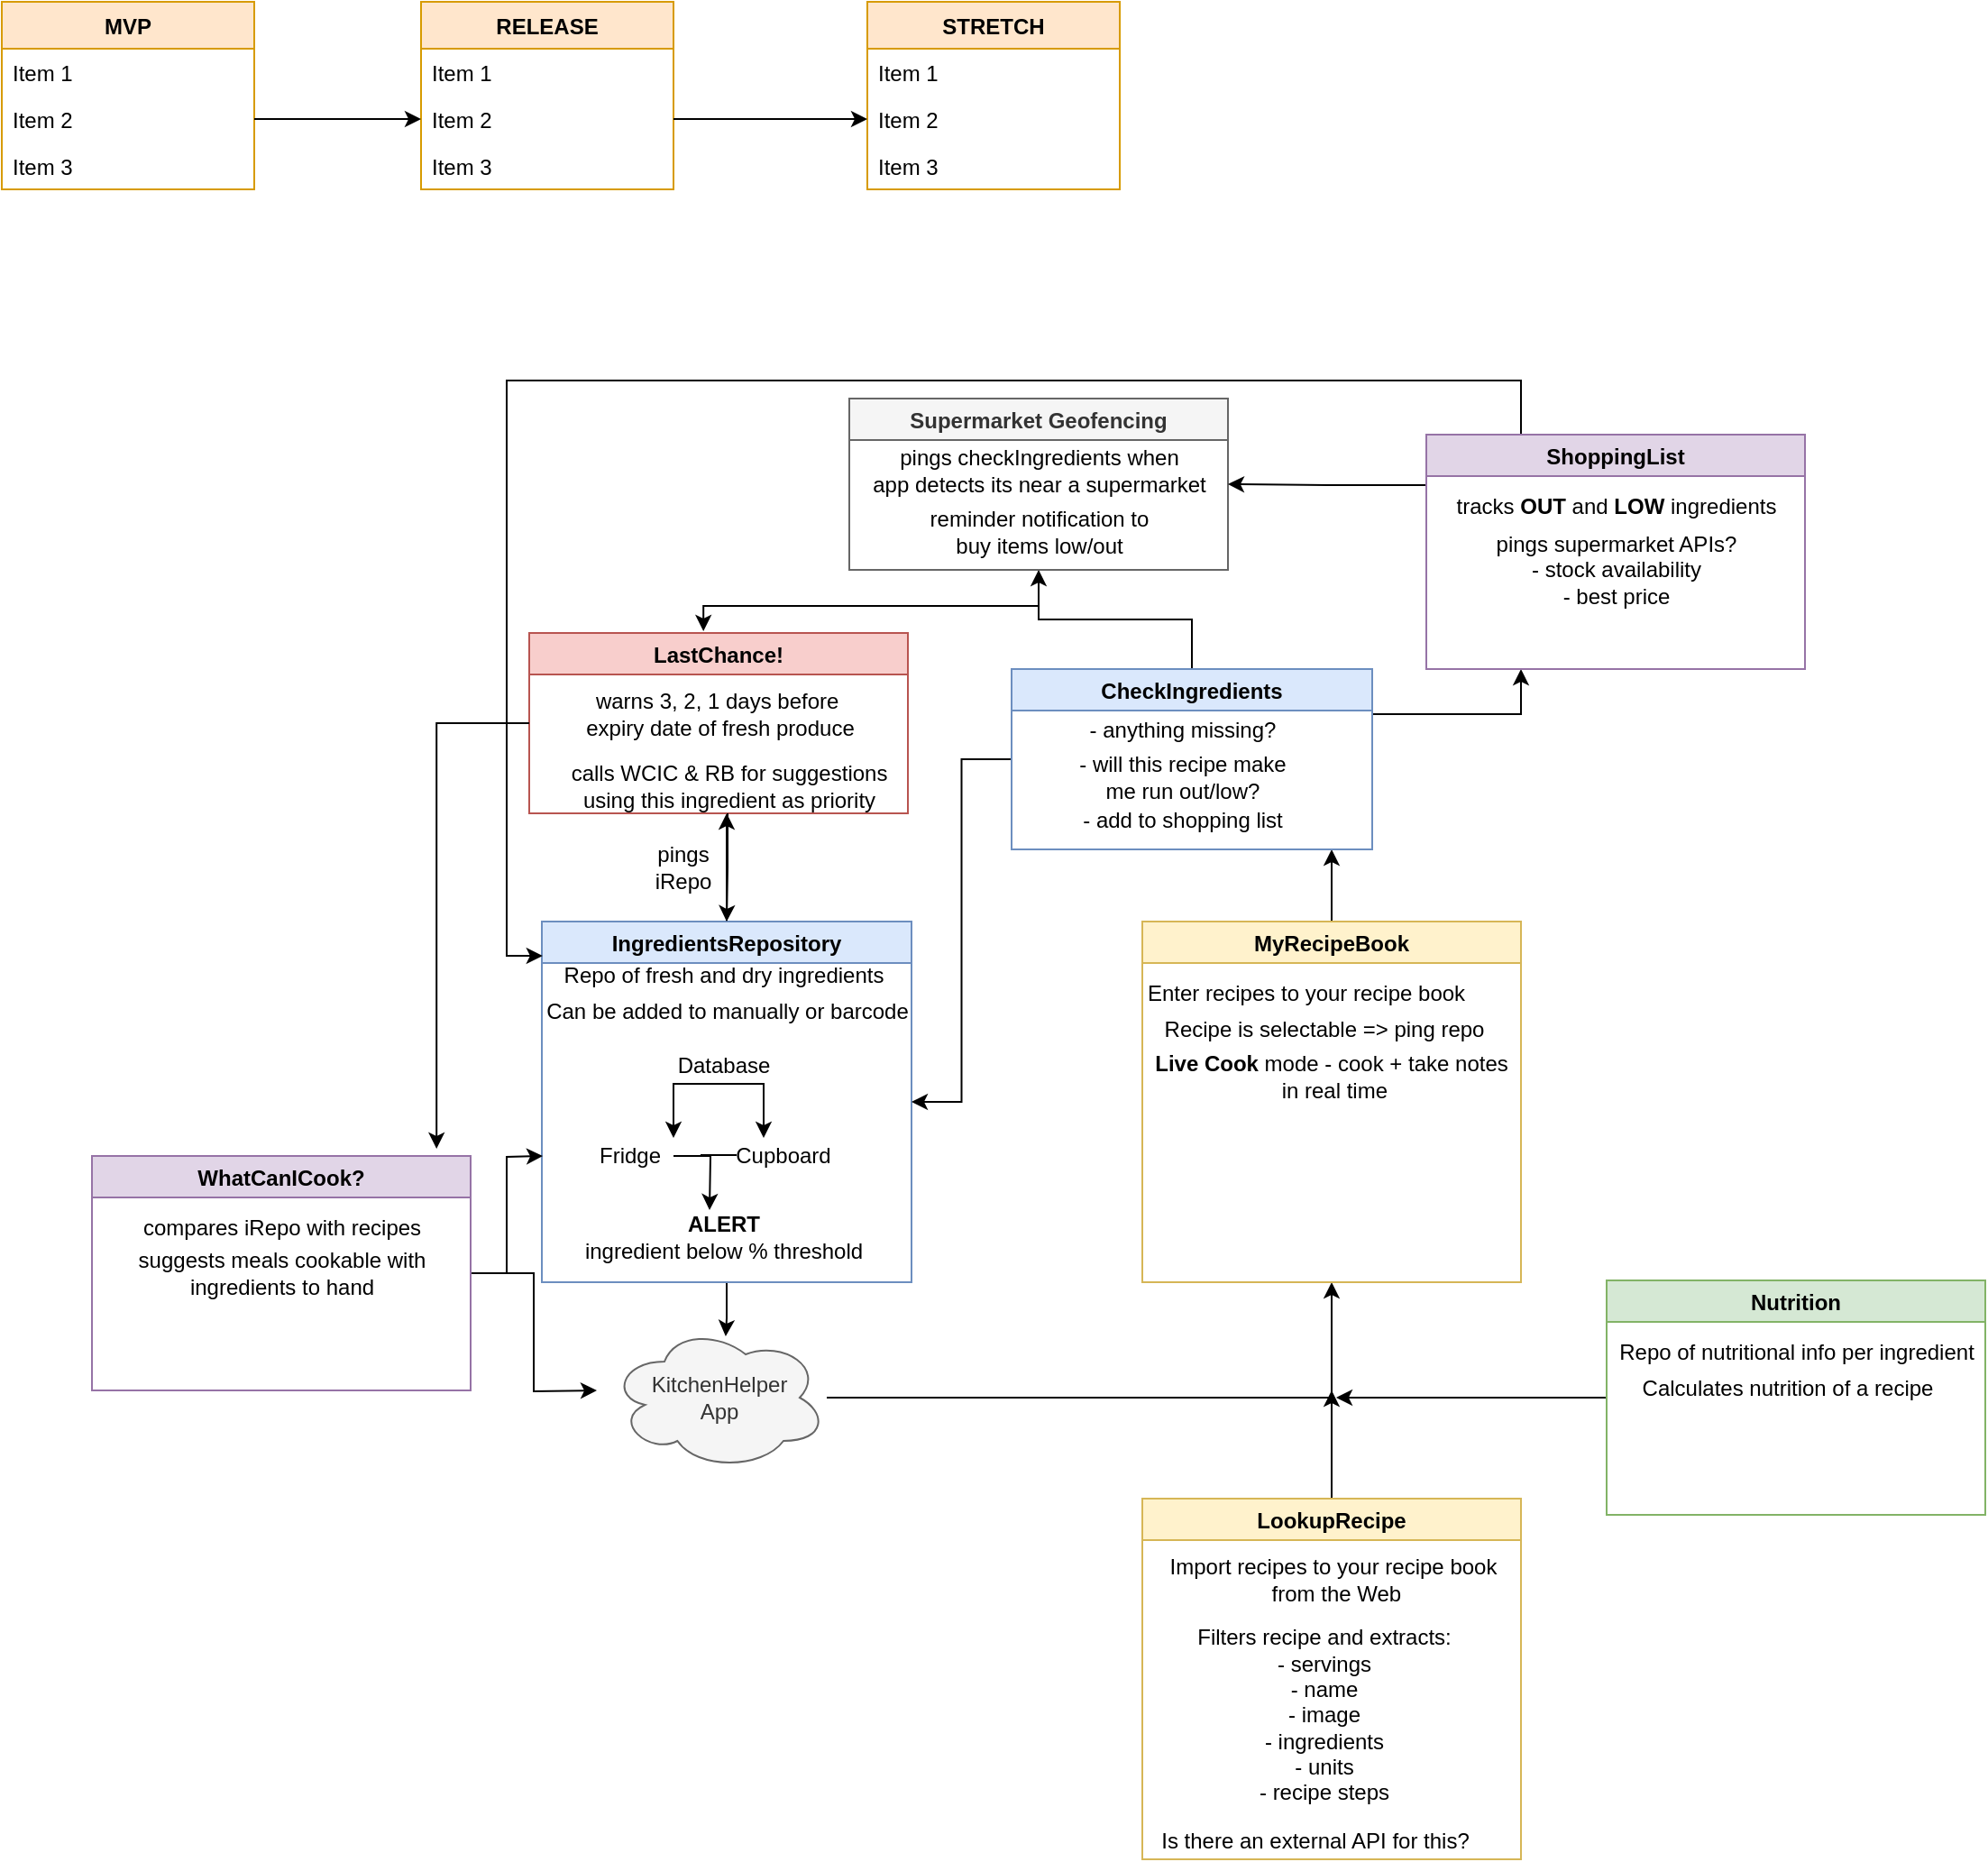 <mxfile version="14.8.0" type="github">
  <diagram id="C5RBs43oDa-KdzZeNtuy" name="Page-1">
    <mxGraphModel dx="2066" dy="1958" grid="1" gridSize="10" guides="1" tooltips="1" connect="1" arrows="1" fold="1" page="1" pageScale="1" pageWidth="1169" pageHeight="827" math="0" shadow="0">
      <root>
        <mxCell id="WIyWlLk6GJQsqaUBKTNV-0" />
        <mxCell id="WIyWlLk6GJQsqaUBKTNV-1" parent="WIyWlLk6GJQsqaUBKTNV-0" />
        <mxCell id="CvALPrKDwg2GNkAODaw3-17" style="edgeStyle=orthogonalEdgeStyle;rounded=0;orthogonalLoop=1;jettySize=auto;html=1;" edge="1" parent="WIyWlLk6GJQsqaUBKTNV-1" source="CvALPrKDwg2GNkAODaw3-0" target="CvALPrKDwg2GNkAODaw3-18">
          <mxGeometry relative="1" as="geometry">
            <mxPoint x="662.5" y="310" as="targetPoint" />
          </mxGeometry>
        </mxCell>
        <mxCell id="CvALPrKDwg2GNkAODaw3-0" value="KitchenHelper&lt;br&gt;App" style="ellipse;shape=cloud;whiteSpace=wrap;html=1;fillColor=#f5f5f5;strokeColor=#666666;fontColor=#333333;" vertex="1" parent="WIyWlLk6GJQsqaUBKTNV-1">
          <mxGeometry x="387.5" y="334" width="120" height="80" as="geometry" />
        </mxCell>
        <mxCell id="CvALPrKDwg2GNkAODaw3-16" style="edgeStyle=orthogonalEdgeStyle;rounded=0;orthogonalLoop=1;jettySize=auto;html=1;entryX=0.533;entryY=0.075;entryDx=0;entryDy=0;entryPerimeter=0;" edge="1" parent="WIyWlLk6GJQsqaUBKTNV-1" source="CvALPrKDwg2GNkAODaw3-2" target="CvALPrKDwg2GNkAODaw3-0">
          <mxGeometry relative="1" as="geometry" />
        </mxCell>
        <mxCell id="CvALPrKDwg2GNkAODaw3-68" style="edgeStyle=orthogonalEdgeStyle;rounded=0;orthogonalLoop=1;jettySize=auto;html=1;" edge="1" parent="WIyWlLk6GJQsqaUBKTNV-1" source="CvALPrKDwg2GNkAODaw3-2">
          <mxGeometry relative="1" as="geometry">
            <mxPoint x="452" y="50" as="targetPoint" />
          </mxGeometry>
        </mxCell>
        <mxCell id="CvALPrKDwg2GNkAODaw3-2" value="IngredientsRepository" style="swimlane;fillColor=#dae8fc;strokeColor=#6c8ebf;" vertex="1" parent="WIyWlLk6GJQsqaUBKTNV-1">
          <mxGeometry x="349.5" y="110" width="205" height="200" as="geometry" />
        </mxCell>
        <mxCell id="CvALPrKDwg2GNkAODaw3-3" value="Database" style="text;html=1;align=center;verticalAlign=middle;resizable=0;points=[];autosize=1;strokeColor=none;" vertex="1" parent="CvALPrKDwg2GNkAODaw3-2">
          <mxGeometry x="65" y="70" width="70" height="20" as="geometry" />
        </mxCell>
        <mxCell id="CvALPrKDwg2GNkAODaw3-15" value="&lt;b&gt;ALERT&lt;/b&gt;&lt;br&gt;ingredient below % threshold" style="text;html=1;align=center;verticalAlign=middle;resizable=0;points=[];autosize=1;strokeColor=none;" vertex="1" parent="CvALPrKDwg2GNkAODaw3-2">
          <mxGeometry x="15" y="160" width="170" height="30" as="geometry" />
        </mxCell>
        <mxCell id="CvALPrKDwg2GNkAODaw3-21" value="Repo of fresh and dry ingredients" style="text;html=1;align=center;verticalAlign=middle;resizable=0;points=[];autosize=1;strokeColor=none;" vertex="1" parent="CvALPrKDwg2GNkAODaw3-2">
          <mxGeometry x="5" y="20" width="190" height="20" as="geometry" />
        </mxCell>
        <mxCell id="CvALPrKDwg2GNkAODaw3-22" value="Can be added to manually or barcode" style="text;html=1;align=center;verticalAlign=middle;resizable=0;points=[];autosize=1;strokeColor=none;" vertex="1" parent="CvALPrKDwg2GNkAODaw3-2">
          <mxGeometry x="-7.5" y="40" width="220" height="20" as="geometry" />
        </mxCell>
        <mxCell id="CvALPrKDwg2GNkAODaw3-6" style="edgeStyle=orthogonalEdgeStyle;rounded=0;orthogonalLoop=1;jettySize=auto;html=1;" edge="1" parent="WIyWlLk6GJQsqaUBKTNV-1">
          <mxGeometry relative="1" as="geometry">
            <mxPoint x="472.5" y="230" as="targetPoint" />
            <mxPoint x="447.5" y="200" as="sourcePoint" />
          </mxGeometry>
        </mxCell>
        <mxCell id="CvALPrKDwg2GNkAODaw3-7" style="edgeStyle=orthogonalEdgeStyle;rounded=0;orthogonalLoop=1;jettySize=auto;html=1;" edge="1" parent="WIyWlLk6GJQsqaUBKTNV-1">
          <mxGeometry relative="1" as="geometry">
            <mxPoint x="422.5" y="230" as="targetPoint" />
            <mxPoint x="447.5" y="200" as="sourcePoint" />
          </mxGeometry>
        </mxCell>
        <mxCell id="CvALPrKDwg2GNkAODaw3-10" style="edgeStyle=orthogonalEdgeStyle;rounded=0;orthogonalLoop=1;jettySize=auto;html=1;" edge="1" parent="WIyWlLk6GJQsqaUBKTNV-1" source="CvALPrKDwg2GNkAODaw3-8">
          <mxGeometry relative="1" as="geometry">
            <mxPoint x="442.5" y="270" as="targetPoint" />
          </mxGeometry>
        </mxCell>
        <mxCell id="CvALPrKDwg2GNkAODaw3-8" value="Fridge" style="text;html=1;align=center;verticalAlign=middle;resizable=0;points=[];autosize=1;strokeColor=none;" vertex="1" parent="WIyWlLk6GJQsqaUBKTNV-1">
          <mxGeometry x="372.5" y="230" width="50" height="20" as="geometry" />
        </mxCell>
        <mxCell id="CvALPrKDwg2GNkAODaw3-9" value="Cupboard" style="text;html=1;align=center;verticalAlign=middle;resizable=0;points=[];autosize=1;strokeColor=none;" vertex="1" parent="WIyWlLk6GJQsqaUBKTNV-1">
          <mxGeometry x="447.5" y="230" width="70" height="20" as="geometry" />
        </mxCell>
        <mxCell id="CvALPrKDwg2GNkAODaw3-13" value="" style="endArrow=none;html=1;" edge="1" parent="WIyWlLk6GJQsqaUBKTNV-1">
          <mxGeometry width="50" height="50" relative="1" as="geometry">
            <mxPoint x="437.5" y="239.5" as="sourcePoint" />
            <mxPoint x="457.5" y="239.5" as="targetPoint" />
          </mxGeometry>
        </mxCell>
        <mxCell id="CvALPrKDwg2GNkAODaw3-61" style="edgeStyle=orthogonalEdgeStyle;rounded=0;orthogonalLoop=1;jettySize=auto;html=1;" edge="1" parent="WIyWlLk6GJQsqaUBKTNV-1" source="CvALPrKDwg2GNkAODaw3-18">
          <mxGeometry relative="1" as="geometry">
            <mxPoint x="787.5" y="70" as="targetPoint" />
          </mxGeometry>
        </mxCell>
        <mxCell id="CvALPrKDwg2GNkAODaw3-18" value="MyRecipeBook" style="swimlane;fillColor=#fff2cc;strokeColor=#d6b656;" vertex="1" parent="WIyWlLk6GJQsqaUBKTNV-1">
          <mxGeometry x="682.5" y="110" width="210" height="200" as="geometry" />
        </mxCell>
        <mxCell id="CvALPrKDwg2GNkAODaw3-23" value="Recipe is selectable =&amp;gt; ping repo" style="text;html=1;align=center;verticalAlign=middle;resizable=0;points=[];autosize=1;strokeColor=none;" vertex="1" parent="CvALPrKDwg2GNkAODaw3-18">
          <mxGeometry x="5" y="50" width="190" height="20" as="geometry" />
        </mxCell>
        <mxCell id="CvALPrKDwg2GNkAODaw3-20" value="Enter recipes to your recipe book" style="text;html=1;align=center;verticalAlign=middle;resizable=0;points=[];autosize=1;strokeColor=none;" vertex="1" parent="CvALPrKDwg2GNkAODaw3-18">
          <mxGeometry x="-5" y="30" width="190" height="20" as="geometry" />
        </mxCell>
        <mxCell id="CvALPrKDwg2GNkAODaw3-32" value="&lt;b&gt;Live Cook&lt;/b&gt;&amp;nbsp;mode - cook + take notes&lt;br&gt;&amp;nbsp;in real time" style="text;html=1;align=center;verticalAlign=middle;resizable=0;points=[];autosize=1;strokeColor=none;" vertex="1" parent="CvALPrKDwg2GNkAODaw3-18">
          <mxGeometry x="-1" y="71" width="210" height="30" as="geometry" />
        </mxCell>
        <mxCell id="CvALPrKDwg2GNkAODaw3-37" style="edgeStyle=orthogonalEdgeStyle;rounded=0;orthogonalLoop=1;jettySize=auto;html=1;" edge="1" parent="WIyWlLk6GJQsqaUBKTNV-1" source="CvALPrKDwg2GNkAODaw3-33">
          <mxGeometry relative="1" as="geometry">
            <mxPoint x="787.5" y="370" as="targetPoint" />
          </mxGeometry>
        </mxCell>
        <mxCell id="CvALPrKDwg2GNkAODaw3-33" value="LookupRecipe" style="swimlane;fillColor=#fff2cc;strokeColor=#d6b656;" vertex="1" parent="WIyWlLk6GJQsqaUBKTNV-1">
          <mxGeometry x="682.5" y="430" width="210" height="200" as="geometry" />
        </mxCell>
        <mxCell id="CvALPrKDwg2GNkAODaw3-35" value="Import recipes to your recipe book&lt;br&gt;&amp;nbsp;from the Web" style="text;html=1;align=center;verticalAlign=middle;resizable=0;points=[];autosize=1;strokeColor=none;" vertex="1" parent="CvALPrKDwg2GNkAODaw3-33">
          <mxGeometry x="5" y="30" width="200" height="30" as="geometry" />
        </mxCell>
        <mxCell id="CvALPrKDwg2GNkAODaw3-38" value="Filters recipe and extracts:&lt;br&gt;- servings&lt;br&gt;- name&lt;br&gt;- image&lt;br&gt;- ingredients&lt;br&gt;- units&lt;br&gt;- recipe steps" style="text;html=1;align=center;verticalAlign=middle;resizable=0;points=[];autosize=1;strokeColor=none;" vertex="1" parent="CvALPrKDwg2GNkAODaw3-33">
          <mxGeometry x="20" y="70" width="160" height="100" as="geometry" />
        </mxCell>
        <mxCell id="CvALPrKDwg2GNkAODaw3-65" value="Is there an external API for this?" style="text;html=1;align=center;verticalAlign=middle;resizable=0;points=[];autosize=1;strokeColor=none;" vertex="1" parent="CvALPrKDwg2GNkAODaw3-33">
          <mxGeometry y="180" width="190" height="20" as="geometry" />
        </mxCell>
        <mxCell id="CvALPrKDwg2GNkAODaw3-44" style="edgeStyle=orthogonalEdgeStyle;rounded=0;orthogonalLoop=1;jettySize=auto;html=1;" edge="1" parent="WIyWlLk6GJQsqaUBKTNV-1" source="CvALPrKDwg2GNkAODaw3-39">
          <mxGeometry relative="1" as="geometry">
            <mxPoint x="790" y="374" as="targetPoint" />
          </mxGeometry>
        </mxCell>
        <mxCell id="CvALPrKDwg2GNkAODaw3-39" value="Nutrition" style="swimlane;fillColor=#d5e8d4;strokeColor=#82b366;" vertex="1" parent="WIyWlLk6GJQsqaUBKTNV-1">
          <mxGeometry x="940" y="309" width="210" height="130" as="geometry" />
        </mxCell>
        <mxCell id="CvALPrKDwg2GNkAODaw3-40" value="Calculates nutrition of a recipe" style="text;html=1;align=center;verticalAlign=middle;resizable=0;points=[];autosize=1;strokeColor=none;" vertex="1" parent="CvALPrKDwg2GNkAODaw3-39">
          <mxGeometry x="10" y="50" width="180" height="20" as="geometry" />
        </mxCell>
        <mxCell id="CvALPrKDwg2GNkAODaw3-41" value="Repo of nutritional info per ingredient" style="text;html=1;align=center;verticalAlign=middle;resizable=0;points=[];autosize=1;strokeColor=none;" vertex="1" parent="CvALPrKDwg2GNkAODaw3-39">
          <mxGeometry y="30" width="210" height="20" as="geometry" />
        </mxCell>
        <mxCell id="CvALPrKDwg2GNkAODaw3-54" style="edgeStyle=orthogonalEdgeStyle;rounded=0;orthogonalLoop=1;jettySize=auto;html=1;" edge="1" parent="WIyWlLk6GJQsqaUBKTNV-1" source="CvALPrKDwg2GNkAODaw3-45">
          <mxGeometry relative="1" as="geometry">
            <mxPoint x="350" y="240" as="targetPoint" />
          </mxGeometry>
        </mxCell>
        <mxCell id="CvALPrKDwg2GNkAODaw3-55" style="edgeStyle=orthogonalEdgeStyle;rounded=0;orthogonalLoop=1;jettySize=auto;html=1;" edge="1" parent="WIyWlLk6GJQsqaUBKTNV-1" source="CvALPrKDwg2GNkAODaw3-45">
          <mxGeometry relative="1" as="geometry">
            <mxPoint x="380" y="370" as="targetPoint" />
          </mxGeometry>
        </mxCell>
        <mxCell id="CvALPrKDwg2GNkAODaw3-45" value="WhatCanICook?" style="swimlane;fillColor=#e1d5e7;strokeColor=#9673a6;" vertex="1" parent="WIyWlLk6GJQsqaUBKTNV-1">
          <mxGeometry x="100" y="240" width="210" height="130" as="geometry" />
        </mxCell>
        <mxCell id="CvALPrKDwg2GNkAODaw3-46" value="suggests meals cookable with&lt;br&gt;ingredients to hand" style="text;html=1;align=center;verticalAlign=middle;resizable=0;points=[];autosize=1;strokeColor=none;" vertex="1" parent="CvALPrKDwg2GNkAODaw3-45">
          <mxGeometry x="20" y="50" width="170" height="30" as="geometry" />
        </mxCell>
        <mxCell id="CvALPrKDwg2GNkAODaw3-47" value="compares iRepo with recipes" style="text;html=1;align=center;verticalAlign=middle;resizable=0;points=[];autosize=1;strokeColor=none;" vertex="1" parent="CvALPrKDwg2GNkAODaw3-45">
          <mxGeometry x="20" y="30" width="170" height="20" as="geometry" />
        </mxCell>
        <mxCell id="CvALPrKDwg2GNkAODaw3-48" value="LastChance!" style="swimlane;fillColor=#f8cecc;strokeColor=#b85450;" vertex="1" parent="WIyWlLk6GJQsqaUBKTNV-1">
          <mxGeometry x="342.5" y="-50" width="210" height="100" as="geometry" />
        </mxCell>
        <mxCell id="CvALPrKDwg2GNkAODaw3-50" value="warns 3, 2, 1 days before&amp;nbsp;&lt;br&gt;expiry date of fresh produce" style="text;html=1;align=center;verticalAlign=middle;resizable=0;points=[];autosize=1;strokeColor=none;" vertex="1" parent="CvALPrKDwg2GNkAODaw3-48">
          <mxGeometry x="25" y="30" width="160" height="30" as="geometry" />
        </mxCell>
        <mxCell id="CvALPrKDwg2GNkAODaw3-51" value="calls WCIC &amp;amp; RB for suggestions&lt;br&gt;using this ingredient as priority" style="text;html=1;align=center;verticalAlign=middle;resizable=0;points=[];autosize=1;strokeColor=none;" vertex="1" parent="CvALPrKDwg2GNkAODaw3-48">
          <mxGeometry x="15" y="70" width="190" height="30" as="geometry" />
        </mxCell>
        <mxCell id="CvALPrKDwg2GNkAODaw3-53" style="edgeStyle=orthogonalEdgeStyle;rounded=0;orthogonalLoop=1;jettySize=auto;html=1;entryX=0.91;entryY=-0.031;entryDx=0;entryDy=0;entryPerimeter=0;exitX=0;exitY=0.5;exitDx=0;exitDy=0;" edge="1" parent="WIyWlLk6GJQsqaUBKTNV-1" source="CvALPrKDwg2GNkAODaw3-48" target="CvALPrKDwg2GNkAODaw3-45">
          <mxGeometry relative="1" as="geometry">
            <mxPoint x="340" y="-5" as="sourcePoint" />
          </mxGeometry>
        </mxCell>
        <mxCell id="CvALPrKDwg2GNkAODaw3-63" style="edgeStyle=orthogonalEdgeStyle;rounded=0;orthogonalLoop=1;jettySize=auto;html=1;entryX=1;entryY=0.5;entryDx=0;entryDy=0;" edge="1" parent="WIyWlLk6GJQsqaUBKTNV-1" source="CvALPrKDwg2GNkAODaw3-57" target="CvALPrKDwg2GNkAODaw3-2">
          <mxGeometry relative="1" as="geometry" />
        </mxCell>
        <mxCell id="CvALPrKDwg2GNkAODaw3-75" style="edgeStyle=orthogonalEdgeStyle;rounded=0;orthogonalLoop=1;jettySize=auto;html=1;exitX=0.5;exitY=0;exitDx=0;exitDy=0;entryX=0.5;entryY=1;entryDx=0;entryDy=0;" edge="1" parent="WIyWlLk6GJQsqaUBKTNV-1" source="CvALPrKDwg2GNkAODaw3-57" target="CvALPrKDwg2GNkAODaw3-70">
          <mxGeometry relative="1" as="geometry" />
        </mxCell>
        <mxCell id="CvALPrKDwg2GNkAODaw3-82" style="edgeStyle=orthogonalEdgeStyle;rounded=0;orthogonalLoop=1;jettySize=auto;html=1;exitX=1;exitY=0.25;exitDx=0;exitDy=0;entryX=0.25;entryY=1;entryDx=0;entryDy=0;" edge="1" parent="WIyWlLk6GJQsqaUBKTNV-1" source="CvALPrKDwg2GNkAODaw3-57" target="CvALPrKDwg2GNkAODaw3-78">
          <mxGeometry relative="1" as="geometry" />
        </mxCell>
        <mxCell id="CvALPrKDwg2GNkAODaw3-57" value="CheckIngredients" style="swimlane;fillColor=#dae8fc;strokeColor=#6c8ebf;" vertex="1" parent="WIyWlLk6GJQsqaUBKTNV-1">
          <mxGeometry x="610" y="-30" width="200" height="100" as="geometry" />
        </mxCell>
        <mxCell id="CvALPrKDwg2GNkAODaw3-28" value="- anything missing?" style="text;html=1;strokeColor=none;fillColor=none;align=center;verticalAlign=middle;whiteSpace=wrap;rounded=0;" vertex="1" parent="CvALPrKDwg2GNkAODaw3-57">
          <mxGeometry x="30" y="24" width="130" height="20" as="geometry" />
        </mxCell>
        <mxCell id="CvALPrKDwg2GNkAODaw3-29" value="- will this recipe make me run out/low?" style="text;html=1;strokeColor=none;fillColor=none;align=center;verticalAlign=middle;whiteSpace=wrap;rounded=0;" vertex="1" parent="CvALPrKDwg2GNkAODaw3-57">
          <mxGeometry x="30" y="50" width="130" height="20" as="geometry" />
        </mxCell>
        <mxCell id="CvALPrKDwg2GNkAODaw3-30" value="- add to shopping list" style="text;html=1;strokeColor=none;fillColor=none;align=center;verticalAlign=middle;whiteSpace=wrap;rounded=0;" vertex="1" parent="CvALPrKDwg2GNkAODaw3-57">
          <mxGeometry x="30" y="74" width="130" height="20" as="geometry" />
        </mxCell>
        <mxCell id="CvALPrKDwg2GNkAODaw3-60" value="&lt;span style=&quot;color: rgba(0 , 0 , 0 , 0) ; font-family: monospace ; font-size: 0px&quot;&gt;%3CmxGraphModel%3E%3Croot%3E%3CmxCell%20id%3D%220%22%2F%3E%3CmxCell%20id%3D%221%22%20parent%3D%220%22%2F%3E%3CmxCell%20id%3D%222%22%20value%3D%22-%20anything%20missing%3F%22%20style%3D%22text%3Bhtml%3D1%3BstrokeColor%3Dnone%3BfillColor%3Dnone%3Balign%3Dcenter%3BverticalAlign%3Dmiddle%3BwhiteSpace%3Dwrap%3Brounded%3D0%3B%22%20vertex%3D%221%22%20parent%3D%221%22%3E%3CmxGeometry%20x%3D%22552.5%22%20y%3D%22180%22%20width%3D%22130%22%20height%3D%2220%22%20as%3D%22geometry%22%2F%3E%3C%2FmxCell%3E%3CmxCell%20id%3D%223%22%20value%3D%22-%20will%20this%20recipe%20make%20me%20run%20out%2Flow%3F%22%20style%3D%22text%3Bhtml%3D1%3BstrokeColor%3Dnone%3BfillColor%3Dnone%3Balign%3Dcenter%3BverticalAlign%3Dmiddle%3BwhiteSpace%3Dwrap%3Brounded%3D0%3B%22%20vertex%3D%221%22%20parent%3D%221%22%3E%3CmxGeometry%20x%3D%22552.5%22%20y%3D%22210%22%20width%3D%22130%22%20height%3D%2220%22%20as%3D%22geometry%22%2F%3E%3C%2FmxCell%3E%3CmxCell%20id%3D%224%22%20value%3D%22-%20add%20to%20shopping%20list%22%20style%3D%22text%3Bhtml%3D1%3BstrokeColor%3Dnone%3BfillColor%3Dnone%3Balign%3Dcenter%3BverticalAlign%3Dmiddle%3BwhiteSpace%3Dwrap%3Brounded%3D0%3B%22%20vertex%3D%221%22%20parent%3D%221%22%3E%3CmxGeometry%20x%3D%22552.5%22%20y%3D%22240%22%20width%3D%22130%22%20height%3D%2220%22%20as%3D%22geometry%22%2F%3E%3C%2FmxCell%3E%3C%2Froot%3E%3C%2FmxGraphModel%3E&lt;/span&gt;" style="text;html=1;align=center;verticalAlign=middle;resizable=0;points=[];autosize=1;strokeColor=none;" vertex="1" parent="WIyWlLk6GJQsqaUBKTNV-1">
          <mxGeometry x="680" y="20" width="20" height="20" as="geometry" />
        </mxCell>
        <mxCell id="CvALPrKDwg2GNkAODaw3-64" style="edgeStyle=orthogonalEdgeStyle;rounded=0;orthogonalLoop=1;jettySize=auto;html=1;entryX=0.5;entryY=0;entryDx=0;entryDy=0;" edge="1" parent="WIyWlLk6GJQsqaUBKTNV-1" source="CvALPrKDwg2GNkAODaw3-51" target="CvALPrKDwg2GNkAODaw3-2">
          <mxGeometry relative="1" as="geometry" />
        </mxCell>
        <mxCell id="CvALPrKDwg2GNkAODaw3-69" value="pings iRepo" style="text;html=1;strokeColor=none;fillColor=none;align=center;verticalAlign=middle;whiteSpace=wrap;rounded=0;" vertex="1" parent="WIyWlLk6GJQsqaUBKTNV-1">
          <mxGeometry x="407.5" y="70" width="40" height="20" as="geometry" />
        </mxCell>
        <mxCell id="CvALPrKDwg2GNkAODaw3-77" style="edgeStyle=orthogonalEdgeStyle;rounded=0;orthogonalLoop=1;jettySize=auto;html=1;entryX=0.46;entryY=-0.01;entryDx=0;entryDy=0;entryPerimeter=0;" edge="1" parent="WIyWlLk6GJQsqaUBKTNV-1" source="CvALPrKDwg2GNkAODaw3-70" target="CvALPrKDwg2GNkAODaw3-48">
          <mxGeometry relative="1" as="geometry">
            <mxPoint x="440" y="-132.5" as="targetPoint" />
            <Array as="points">
              <mxPoint x="625" y="-65" />
              <mxPoint x="439" y="-65" />
            </Array>
          </mxGeometry>
        </mxCell>
        <mxCell id="CvALPrKDwg2GNkAODaw3-70" value="Supermarket Geofencing" style="swimlane;fillColor=#f5f5f5;strokeColor=#666666;fontColor=#333333;" vertex="1" parent="WIyWlLk6GJQsqaUBKTNV-1">
          <mxGeometry x="520" y="-180" width="210" height="95" as="geometry" />
        </mxCell>
        <mxCell id="CvALPrKDwg2GNkAODaw3-72" value="pings checkIngredients when&lt;br&gt;app detects its near a supermarket" style="text;html=1;align=center;verticalAlign=middle;resizable=0;points=[];autosize=1;strokeColor=none;" vertex="1" parent="CvALPrKDwg2GNkAODaw3-70">
          <mxGeometry x="5" y="25" width="200" height="30" as="geometry" />
        </mxCell>
        <mxCell id="CvALPrKDwg2GNkAODaw3-74" value="reminder notification to&lt;br&gt;buy items low/out" style="text;html=1;align=center;verticalAlign=middle;resizable=0;points=[];autosize=1;strokeColor=none;" vertex="1" parent="CvALPrKDwg2GNkAODaw3-70">
          <mxGeometry x="35" y="59" width="140" height="30" as="geometry" />
        </mxCell>
        <mxCell id="CvALPrKDwg2GNkAODaw3-83" style="edgeStyle=orthogonalEdgeStyle;rounded=0;orthogonalLoop=1;jettySize=auto;html=1;exitX=0;exitY=0.25;exitDx=0;exitDy=0;entryX=1;entryY=0.5;entryDx=0;entryDy=0;" edge="1" parent="WIyWlLk6GJQsqaUBKTNV-1" source="CvALPrKDwg2GNkAODaw3-78" target="CvALPrKDwg2GNkAODaw3-70">
          <mxGeometry relative="1" as="geometry">
            <Array as="points">
              <mxPoint x="840" y="-132" />
              <mxPoint x="785" y="-132" />
            </Array>
          </mxGeometry>
        </mxCell>
        <mxCell id="CvALPrKDwg2GNkAODaw3-85" style="edgeStyle=orthogonalEdgeStyle;rounded=0;orthogonalLoop=1;jettySize=auto;html=1;exitX=0.25;exitY=0;exitDx=0;exitDy=0;entryX=0.002;entryY=0.095;entryDx=0;entryDy=0;entryPerimeter=0;" edge="1" parent="WIyWlLk6GJQsqaUBKTNV-1" source="CvALPrKDwg2GNkAODaw3-78" target="CvALPrKDwg2GNkAODaw3-2">
          <mxGeometry relative="1" as="geometry">
            <mxPoint x="450" y="-220" as="targetPoint" />
            <Array as="points">
              <mxPoint x="893" y="-190" />
              <mxPoint x="330" y="-190" />
              <mxPoint x="330" y="129" />
            </Array>
          </mxGeometry>
        </mxCell>
        <mxCell id="CvALPrKDwg2GNkAODaw3-78" value="ShoppingList" style="swimlane;fillColor=#e1d5e7;strokeColor=#9673a6;" vertex="1" parent="WIyWlLk6GJQsqaUBKTNV-1">
          <mxGeometry x="840" y="-160" width="210" height="130" as="geometry" />
        </mxCell>
        <mxCell id="CvALPrKDwg2GNkAODaw3-79" value="pings supermarket APIs?&lt;br&gt;- stock availability&lt;br&gt;- best price" style="text;html=1;align=center;verticalAlign=middle;resizable=0;points=[];autosize=1;strokeColor=none;" vertex="1" parent="CvALPrKDwg2GNkAODaw3-78">
          <mxGeometry x="30" y="50" width="150" height="50" as="geometry" />
        </mxCell>
        <mxCell id="CvALPrKDwg2GNkAODaw3-80" value="tracks &lt;b&gt;OUT&lt;/b&gt;&amp;nbsp;and &lt;b&gt;LOW&lt;/b&gt;&amp;nbsp;ingredients" style="text;html=1;align=center;verticalAlign=middle;resizable=0;points=[];autosize=1;strokeColor=none;" vertex="1" parent="CvALPrKDwg2GNkAODaw3-78">
          <mxGeometry x="10" y="30" width="190" height="20" as="geometry" />
        </mxCell>
        <mxCell id="CvALPrKDwg2GNkAODaw3-87" value="MVP" style="swimlane;fontStyle=1;childLayout=stackLayout;horizontal=1;startSize=26;horizontalStack=0;resizeParent=1;resizeParentMax=0;resizeLast=0;collapsible=1;marginBottom=0;fillColor=#ffe6cc;strokeColor=#d79b00;" vertex="1" parent="WIyWlLk6GJQsqaUBKTNV-1">
          <mxGeometry x="50" y="-400" width="140" height="104" as="geometry" />
        </mxCell>
        <mxCell id="CvALPrKDwg2GNkAODaw3-88" value="Item 1" style="text;strokeColor=none;fillColor=none;align=left;verticalAlign=top;spacingLeft=4;spacingRight=4;overflow=hidden;rotatable=0;points=[[0,0.5],[1,0.5]];portConstraint=eastwest;" vertex="1" parent="CvALPrKDwg2GNkAODaw3-87">
          <mxGeometry y="26" width="140" height="26" as="geometry" />
        </mxCell>
        <mxCell id="CvALPrKDwg2GNkAODaw3-89" value="Item 2" style="text;strokeColor=none;fillColor=none;align=left;verticalAlign=top;spacingLeft=4;spacingRight=4;overflow=hidden;rotatable=0;points=[[0,0.5],[1,0.5]];portConstraint=eastwest;" vertex="1" parent="CvALPrKDwg2GNkAODaw3-87">
          <mxGeometry y="52" width="140" height="26" as="geometry" />
        </mxCell>
        <mxCell id="CvALPrKDwg2GNkAODaw3-90" value="Item 3" style="text;strokeColor=none;fillColor=none;align=left;verticalAlign=top;spacingLeft=4;spacingRight=4;overflow=hidden;rotatable=0;points=[[0,0.5],[1,0.5]];portConstraint=eastwest;" vertex="1" parent="CvALPrKDwg2GNkAODaw3-87">
          <mxGeometry y="78" width="140" height="26" as="geometry" />
        </mxCell>
        <mxCell id="CvALPrKDwg2GNkAODaw3-91" value="RELEASE" style="swimlane;fontStyle=1;childLayout=stackLayout;horizontal=1;startSize=26;horizontalStack=0;resizeParent=1;resizeParentMax=0;resizeLast=0;collapsible=1;marginBottom=0;fillColor=#ffe6cc;strokeColor=#d79b00;" vertex="1" parent="WIyWlLk6GJQsqaUBKTNV-1">
          <mxGeometry x="282.5" y="-400" width="140" height="104" as="geometry" />
        </mxCell>
        <mxCell id="CvALPrKDwg2GNkAODaw3-92" value="Item 1" style="text;strokeColor=none;fillColor=none;align=left;verticalAlign=top;spacingLeft=4;spacingRight=4;overflow=hidden;rotatable=0;points=[[0,0.5],[1,0.5]];portConstraint=eastwest;" vertex="1" parent="CvALPrKDwg2GNkAODaw3-91">
          <mxGeometry y="26" width="140" height="26" as="geometry" />
        </mxCell>
        <mxCell id="CvALPrKDwg2GNkAODaw3-93" value="Item 2" style="text;strokeColor=none;fillColor=none;align=left;verticalAlign=top;spacingLeft=4;spacingRight=4;overflow=hidden;rotatable=0;points=[[0,0.5],[1,0.5]];portConstraint=eastwest;" vertex="1" parent="CvALPrKDwg2GNkAODaw3-91">
          <mxGeometry y="52" width="140" height="26" as="geometry" />
        </mxCell>
        <mxCell id="CvALPrKDwg2GNkAODaw3-94" value="Item 3" style="text;strokeColor=none;fillColor=none;align=left;verticalAlign=top;spacingLeft=4;spacingRight=4;overflow=hidden;rotatable=0;points=[[0,0.5],[1,0.5]];portConstraint=eastwest;" vertex="1" parent="CvALPrKDwg2GNkAODaw3-91">
          <mxGeometry y="78" width="140" height="26" as="geometry" />
        </mxCell>
        <mxCell id="CvALPrKDwg2GNkAODaw3-95" value="STRETCH" style="swimlane;fontStyle=1;childLayout=stackLayout;horizontal=1;startSize=26;horizontalStack=0;resizeParent=1;resizeParentMax=0;resizeLast=0;collapsible=1;marginBottom=0;fillColor=#ffe6cc;strokeColor=#d79b00;" vertex="1" parent="WIyWlLk6GJQsqaUBKTNV-1">
          <mxGeometry x="530" y="-400" width="140" height="104" as="geometry" />
        </mxCell>
        <mxCell id="CvALPrKDwg2GNkAODaw3-96" value="Item 1" style="text;strokeColor=none;fillColor=none;align=left;verticalAlign=top;spacingLeft=4;spacingRight=4;overflow=hidden;rotatable=0;points=[[0,0.5],[1,0.5]];portConstraint=eastwest;" vertex="1" parent="CvALPrKDwg2GNkAODaw3-95">
          <mxGeometry y="26" width="140" height="26" as="geometry" />
        </mxCell>
        <mxCell id="CvALPrKDwg2GNkAODaw3-97" value="Item 2" style="text;strokeColor=none;fillColor=none;align=left;verticalAlign=top;spacingLeft=4;spacingRight=4;overflow=hidden;rotatable=0;points=[[0,0.5],[1,0.5]];portConstraint=eastwest;" vertex="1" parent="CvALPrKDwg2GNkAODaw3-95">
          <mxGeometry y="52" width="140" height="26" as="geometry" />
        </mxCell>
        <mxCell id="CvALPrKDwg2GNkAODaw3-98" value="Item 3" style="text;strokeColor=none;fillColor=none;align=left;verticalAlign=top;spacingLeft=4;spacingRight=4;overflow=hidden;rotatable=0;points=[[0,0.5],[1,0.5]];portConstraint=eastwest;" vertex="1" parent="CvALPrKDwg2GNkAODaw3-95">
          <mxGeometry y="78" width="140" height="26" as="geometry" />
        </mxCell>
        <mxCell id="CvALPrKDwg2GNkAODaw3-99" style="edgeStyle=orthogonalEdgeStyle;rounded=0;orthogonalLoop=1;jettySize=auto;html=1;exitX=1;exitY=0.5;exitDx=0;exitDy=0;entryX=0;entryY=0.5;entryDx=0;entryDy=0;" edge="1" parent="WIyWlLk6GJQsqaUBKTNV-1" source="CvALPrKDwg2GNkAODaw3-89" target="CvALPrKDwg2GNkAODaw3-93">
          <mxGeometry relative="1" as="geometry" />
        </mxCell>
        <mxCell id="CvALPrKDwg2GNkAODaw3-100" style="edgeStyle=orthogonalEdgeStyle;rounded=0;orthogonalLoop=1;jettySize=auto;html=1;exitX=1;exitY=0.5;exitDx=0;exitDy=0;entryX=0;entryY=0.5;entryDx=0;entryDy=0;" edge="1" parent="WIyWlLk6GJQsqaUBKTNV-1" source="CvALPrKDwg2GNkAODaw3-93" target="CvALPrKDwg2GNkAODaw3-97">
          <mxGeometry relative="1" as="geometry" />
        </mxCell>
      </root>
    </mxGraphModel>
  </diagram>
</mxfile>
